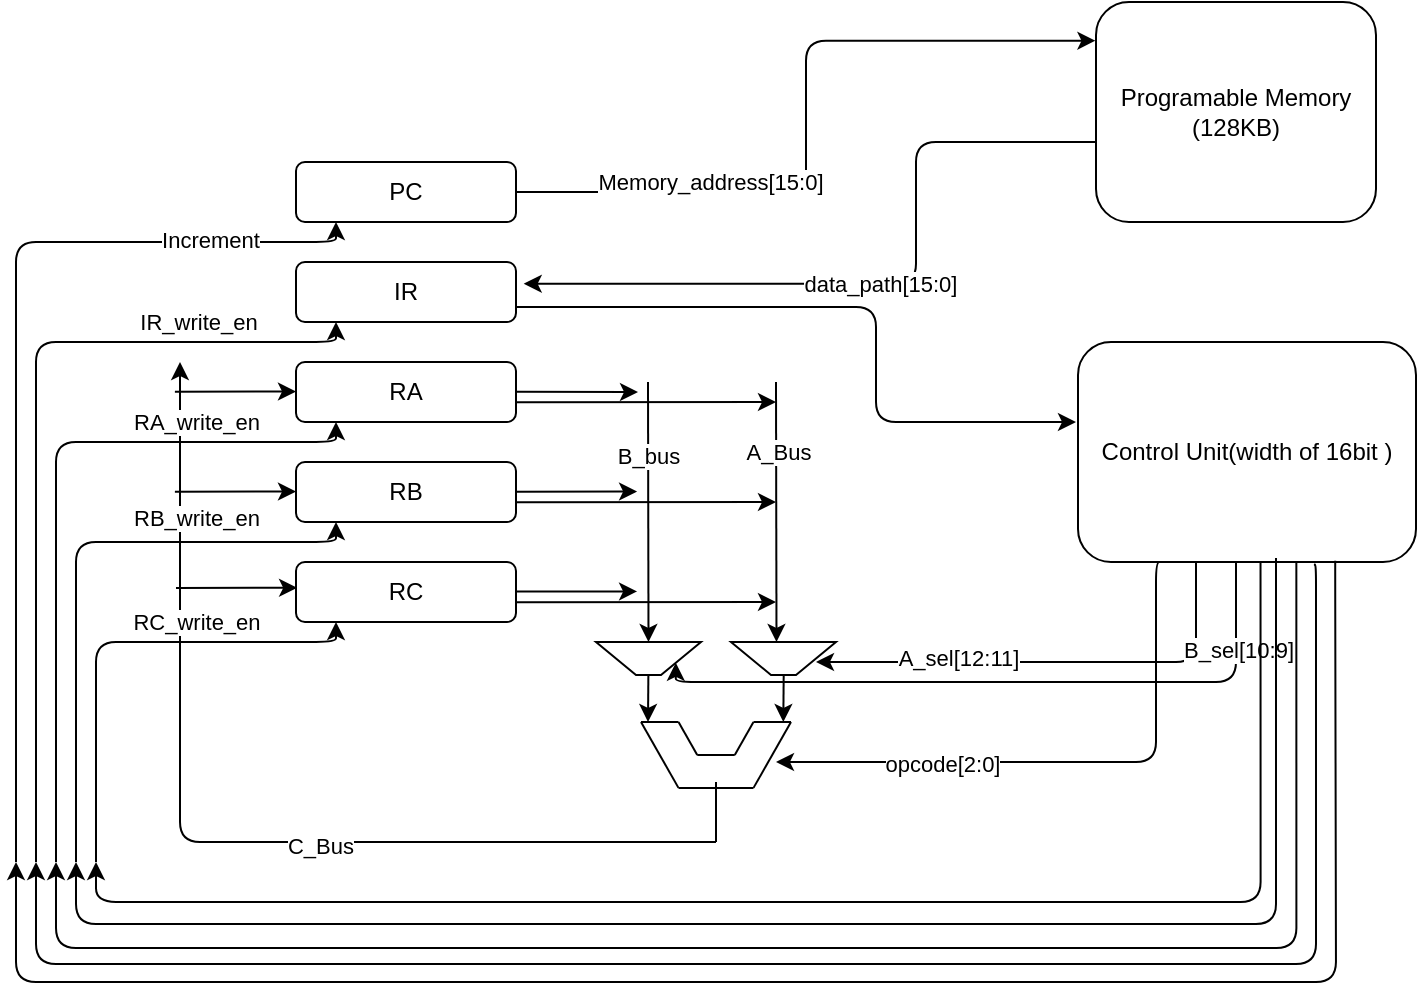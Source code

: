 <mxfile version="13.9.9" type="github">
  <diagram name="Page-1" id="edf60f1a-56cd-e834-aa8a-f176f3a09ee4">
    <mxGraphModel dx="1185" dy="644" grid="1" gridSize="10" guides="1" tooltips="1" connect="1" arrows="1" fold="1" page="1" pageScale="1" pageWidth="1100" pageHeight="850" background="#ffffff" math="0" shadow="0">
      <root>
        <mxCell id="0" />
        <mxCell id="1" parent="0" />
        <mxCell id="Y2lsLYGI2nnwo4hwXiAG-1" value="PC" style="rounded=1;whiteSpace=wrap;html=1;" vertex="1" parent="1">
          <mxGeometry x="160" y="100" width="110" height="30" as="geometry" />
        </mxCell>
        <mxCell id="Y2lsLYGI2nnwo4hwXiAG-2" value="IR" style="rounded=1;whiteSpace=wrap;html=1;" vertex="1" parent="1">
          <mxGeometry x="160" y="150" width="110" height="30" as="geometry" />
        </mxCell>
        <mxCell id="Y2lsLYGI2nnwo4hwXiAG-3" value="RA" style="rounded=1;whiteSpace=wrap;html=1;" vertex="1" parent="1">
          <mxGeometry x="160" y="200" width="110" height="30" as="geometry" />
        </mxCell>
        <mxCell id="Y2lsLYGI2nnwo4hwXiAG-4" value="RB" style="rounded=1;whiteSpace=wrap;html=1;" vertex="1" parent="1">
          <mxGeometry x="160" y="250" width="110" height="30" as="geometry" />
        </mxCell>
        <mxCell id="Y2lsLYGI2nnwo4hwXiAG-5" value="RC" style="rounded=1;whiteSpace=wrap;html=1;" vertex="1" parent="1">
          <mxGeometry x="160" y="300" width="110" height="30" as="geometry" />
        </mxCell>
        <mxCell id="Y2lsLYGI2nnwo4hwXiAG-28" value="" style="group" vertex="1" connectable="0" parent="1">
          <mxGeometry x="310" y="340" width="120" height="70" as="geometry" />
        </mxCell>
        <mxCell id="Y2lsLYGI2nnwo4hwXiAG-7" value="" style="shape=trapezoid;perimeter=trapezoidPerimeter;whiteSpace=wrap;html=1;fixedSize=1;rotation=-180;" vertex="1" parent="Y2lsLYGI2nnwo4hwXiAG-28">
          <mxGeometry width="52.5" height="16.471" as="geometry" />
        </mxCell>
        <mxCell id="Y2lsLYGI2nnwo4hwXiAG-9" value="" style="shape=trapezoid;perimeter=trapezoidPerimeter;whiteSpace=wrap;html=1;fixedSize=1;rotation=-180;" vertex="1" parent="Y2lsLYGI2nnwo4hwXiAG-28">
          <mxGeometry x="67.5" width="52.5" height="16.471" as="geometry" />
        </mxCell>
        <mxCell id="Y2lsLYGI2nnwo4hwXiAG-23" value="" style="group" vertex="1" connectable="0" parent="Y2lsLYGI2nnwo4hwXiAG-28">
          <mxGeometry x="22.5" y="39.999" width="75" height="32.941" as="geometry" />
        </mxCell>
        <mxCell id="Y2lsLYGI2nnwo4hwXiAG-14" value="" style="endArrow=none;html=1;" edge="1" parent="Y2lsLYGI2nnwo4hwXiAG-23">
          <mxGeometry width="50" height="50" relative="1" as="geometry">
            <mxPoint x="56.25" y="32.941" as="sourcePoint" />
            <mxPoint x="75" as="targetPoint" />
          </mxGeometry>
        </mxCell>
        <mxCell id="Y2lsLYGI2nnwo4hwXiAG-16" value="" style="endArrow=none;html=1;" edge="1" parent="Y2lsLYGI2nnwo4hwXiAG-23">
          <mxGeometry width="50" height="50" relative="1" as="geometry">
            <mxPoint x="56.25" y="32.941" as="sourcePoint" />
            <mxPoint x="18.75" y="32.941" as="targetPoint" />
          </mxGeometry>
        </mxCell>
        <mxCell id="Y2lsLYGI2nnwo4hwXiAG-17" value="" style="endArrow=none;html=1;" edge="1" parent="Y2lsLYGI2nnwo4hwXiAG-23">
          <mxGeometry width="50" height="50" relative="1" as="geometry">
            <mxPoint x="18.75" y="32.941" as="sourcePoint" />
            <mxPoint as="targetPoint" />
          </mxGeometry>
        </mxCell>
        <mxCell id="Y2lsLYGI2nnwo4hwXiAG-18" value="" style="endArrow=none;html=1;" edge="1" parent="Y2lsLYGI2nnwo4hwXiAG-23">
          <mxGeometry width="50" height="50" relative="1" as="geometry">
            <mxPoint x="56.25" as="sourcePoint" />
            <mxPoint x="75" as="targetPoint" />
          </mxGeometry>
        </mxCell>
        <mxCell id="Y2lsLYGI2nnwo4hwXiAG-19" value="" style="endArrow=none;html=1;" edge="1" parent="Y2lsLYGI2nnwo4hwXiAG-23">
          <mxGeometry width="50" height="50" relative="1" as="geometry">
            <mxPoint as="sourcePoint" />
            <mxPoint x="18.75" as="targetPoint" />
          </mxGeometry>
        </mxCell>
        <mxCell id="Y2lsLYGI2nnwo4hwXiAG-20" value="" style="endArrow=none;html=1;" edge="1" parent="Y2lsLYGI2nnwo4hwXiAG-23">
          <mxGeometry width="50" height="50" relative="1" as="geometry">
            <mxPoint x="18.75" as="sourcePoint" />
            <mxPoint x="28.125" y="16.471" as="targetPoint" />
          </mxGeometry>
        </mxCell>
        <mxCell id="Y2lsLYGI2nnwo4hwXiAG-21" value="" style="endArrow=none;html=1;" edge="1" parent="Y2lsLYGI2nnwo4hwXiAG-23">
          <mxGeometry width="50" height="50" relative="1" as="geometry">
            <mxPoint x="46.875" y="16.471" as="sourcePoint" />
            <mxPoint x="56.25" as="targetPoint" />
          </mxGeometry>
        </mxCell>
        <mxCell id="Y2lsLYGI2nnwo4hwXiAG-22" value="" style="endArrow=none;html=1;" edge="1" parent="Y2lsLYGI2nnwo4hwXiAG-23">
          <mxGeometry width="50" height="50" relative="1" as="geometry">
            <mxPoint x="28.125" y="16.471" as="sourcePoint" />
            <mxPoint x="46.875" y="16.471" as="targetPoint" />
          </mxGeometry>
        </mxCell>
        <mxCell id="Y2lsLYGI2nnwo4hwXiAG-30" value="" style="endArrow=classic;html=1;" edge="1" parent="Y2lsLYGI2nnwo4hwXiAG-28">
          <mxGeometry width="50" height="50" relative="1" as="geometry">
            <mxPoint x="26.18" y="16.47" as="sourcePoint" />
            <mxPoint x="26" y="40" as="targetPoint" />
          </mxGeometry>
        </mxCell>
        <mxCell id="Y2lsLYGI2nnwo4hwXiAG-31" value="" style="endArrow=classic;html=1;" edge="1" parent="Y2lsLYGI2nnwo4hwXiAG-28">
          <mxGeometry width="50" height="50" relative="1" as="geometry">
            <mxPoint x="93.84" y="16.47" as="sourcePoint" />
            <mxPoint x="93.66" y="40" as="targetPoint" />
          </mxGeometry>
        </mxCell>
        <mxCell id="Y2lsLYGI2nnwo4hwXiAG-33" value="" style="edgeStyle=segmentEdgeStyle;endArrow=classic;html=1;jumpSize=0;" edge="1" parent="1">
          <mxGeometry width="50" height="50" relative="1" as="geometry">
            <mxPoint x="370" y="440" as="sourcePoint" />
            <mxPoint x="102" y="200" as="targetPoint" />
          </mxGeometry>
        </mxCell>
        <mxCell id="Y2lsLYGI2nnwo4hwXiAG-95" value="C_Bus" style="edgeLabel;html=1;align=center;verticalAlign=middle;resizable=0;points=[];" vertex="1" connectable="0" parent="Y2lsLYGI2nnwo4hwXiAG-33">
          <mxGeometry x="-0.221" y="2" relative="1" as="geometry">
            <mxPoint as="offset" />
          </mxGeometry>
        </mxCell>
        <mxCell id="Y2lsLYGI2nnwo4hwXiAG-46" value="" style="endArrow=none;html=1;strokeWidth=1;" edge="1" parent="1">
          <mxGeometry width="50" height="50" relative="1" as="geometry">
            <mxPoint x="370" y="440" as="sourcePoint" />
            <mxPoint x="370" y="410" as="targetPoint" />
          </mxGeometry>
        </mxCell>
        <mxCell id="Y2lsLYGI2nnwo4hwXiAG-48" value="" style="endArrow=classic;html=1;strokeWidth=1;entryX=0.005;entryY=0.43;entryDx=0;entryDy=0;entryPerimeter=0;" edge="1" parent="1" target="Y2lsLYGI2nnwo4hwXiAG-5">
          <mxGeometry width="50" height="50" relative="1" as="geometry">
            <mxPoint x="100" y="313" as="sourcePoint" />
            <mxPoint x="160" y="290" as="targetPoint" />
          </mxGeometry>
        </mxCell>
        <mxCell id="Y2lsLYGI2nnwo4hwXiAG-49" value="" style="endArrow=classic;html=1;strokeWidth=1;entryX=0.005;entryY=0.43;entryDx=0;entryDy=0;entryPerimeter=0;" edge="1" parent="1">
          <mxGeometry width="50" height="50" relative="1" as="geometry">
            <mxPoint x="99.45" y="264.86" as="sourcePoint" />
            <mxPoint x="160.0" y="264.76" as="targetPoint" />
          </mxGeometry>
        </mxCell>
        <mxCell id="Y2lsLYGI2nnwo4hwXiAG-50" value="" style="endArrow=classic;html=1;strokeWidth=1;entryX=0.005;entryY=0.43;entryDx=0;entryDy=0;entryPerimeter=0;" edge="1" parent="1">
          <mxGeometry width="50" height="50" relative="1" as="geometry">
            <mxPoint x="99.45" y="214.86" as="sourcePoint" />
            <mxPoint x="160.0" y="214.76" as="targetPoint" />
          </mxGeometry>
        </mxCell>
        <mxCell id="Y2lsLYGI2nnwo4hwXiAG-51" value="" style="endArrow=classic;html=1;strokeWidth=1;entryX=0.5;entryY=1;entryDx=0;entryDy=0;" edge="1" parent="1" target="Y2lsLYGI2nnwo4hwXiAG-7">
          <mxGeometry width="50" height="50" relative="1" as="geometry">
            <mxPoint x="336" y="210" as="sourcePoint" />
            <mxPoint x="360" y="150" as="targetPoint" />
          </mxGeometry>
        </mxCell>
        <mxCell id="Y2lsLYGI2nnwo4hwXiAG-97" value="B_bus" style="edgeLabel;html=1;align=center;verticalAlign=middle;resizable=0;points=[];" vertex="1" connectable="0" parent="Y2lsLYGI2nnwo4hwXiAG-51">
          <mxGeometry x="-0.431" relative="1" as="geometry">
            <mxPoint as="offset" />
          </mxGeometry>
        </mxCell>
        <mxCell id="Y2lsLYGI2nnwo4hwXiAG-53" value="" style="endArrow=classic;html=1;strokeWidth=1;entryX=0.5;entryY=1;entryDx=0;entryDy=0;" edge="1" parent="1">
          <mxGeometry width="50" height="50" relative="1" as="geometry">
            <mxPoint x="400" y="210" as="sourcePoint" />
            <mxPoint x="400.25" y="340" as="targetPoint" />
          </mxGeometry>
        </mxCell>
        <mxCell id="Y2lsLYGI2nnwo4hwXiAG-96" value="A_Bus" style="edgeLabel;html=1;align=center;verticalAlign=middle;resizable=0;points=[];" vertex="1" connectable="0" parent="Y2lsLYGI2nnwo4hwXiAG-53">
          <mxGeometry x="-0.462" y="1" relative="1" as="geometry">
            <mxPoint as="offset" />
          </mxGeometry>
        </mxCell>
        <mxCell id="Y2lsLYGI2nnwo4hwXiAG-54" value="" style="endArrow=classic;html=1;strokeWidth=1;" edge="1" parent="1">
          <mxGeometry width="50" height="50" relative="1" as="geometry">
            <mxPoint x="270.0" y="214.86" as="sourcePoint" />
            <mxPoint x="331" y="215" as="targetPoint" />
          </mxGeometry>
        </mxCell>
        <mxCell id="Y2lsLYGI2nnwo4hwXiAG-55" value="" style="endArrow=classic;html=1;strokeWidth=1;entryX=0.005;entryY=0.43;entryDx=0;entryDy=0;entryPerimeter=0;" edge="1" parent="1">
          <mxGeometry width="50" height="50" relative="1" as="geometry">
            <mxPoint x="270.0" y="264.86" as="sourcePoint" />
            <mxPoint x="330.55" y="264.76" as="targetPoint" />
          </mxGeometry>
        </mxCell>
        <mxCell id="Y2lsLYGI2nnwo4hwXiAG-56" value="" style="endArrow=classic;html=1;strokeWidth=1;entryX=0.005;entryY=0.43;entryDx=0;entryDy=0;entryPerimeter=0;" edge="1" parent="1">
          <mxGeometry width="50" height="50" relative="1" as="geometry">
            <mxPoint x="270.0" y="314.81" as="sourcePoint" />
            <mxPoint x="330.55" y="314.71" as="targetPoint" />
          </mxGeometry>
        </mxCell>
        <mxCell id="Y2lsLYGI2nnwo4hwXiAG-57" value="" style="endArrow=classic;html=1;strokeWidth=1;" edge="1" parent="1">
          <mxGeometry width="50" height="50" relative="1" as="geometry">
            <mxPoint x="270.0" y="220.1" as="sourcePoint" />
            <mxPoint x="400" y="220" as="targetPoint" />
          </mxGeometry>
        </mxCell>
        <mxCell id="Y2lsLYGI2nnwo4hwXiAG-58" value="" style="endArrow=classic;html=1;strokeWidth=1;" edge="1" parent="1">
          <mxGeometry width="50" height="50" relative="1" as="geometry">
            <mxPoint x="270" y="270.1" as="sourcePoint" />
            <mxPoint x="400" y="270" as="targetPoint" />
          </mxGeometry>
        </mxCell>
        <mxCell id="Y2lsLYGI2nnwo4hwXiAG-59" value="" style="endArrow=classic;html=1;strokeWidth=1;" edge="1" parent="1">
          <mxGeometry width="50" height="50" relative="1" as="geometry">
            <mxPoint x="270" y="320.1" as="sourcePoint" />
            <mxPoint x="400" y="320" as="targetPoint" />
          </mxGeometry>
        </mxCell>
        <mxCell id="Y2lsLYGI2nnwo4hwXiAG-79" value="Programable Memory (128KB)" style="rounded=1;whiteSpace=wrap;html=1;strokeWidth=1;" vertex="1" parent="1">
          <mxGeometry x="560" y="20" width="140" height="110" as="geometry" />
        </mxCell>
        <mxCell id="Y2lsLYGI2nnwo4hwXiAG-80" value="" style="edgeStyle=elbowEdgeStyle;elbow=horizontal;endArrow=classic;html=1;strokeWidth=1;entryX=-0.002;entryY=0.176;entryDx=0;entryDy=0;entryPerimeter=0;exitX=1;exitY=0.5;exitDx=0;exitDy=0;" edge="1" parent="1" source="Y2lsLYGI2nnwo4hwXiAG-1" target="Y2lsLYGI2nnwo4hwXiAG-79">
          <mxGeometry width="50" height="50" relative="1" as="geometry">
            <mxPoint x="260" y="100" as="sourcePoint" />
            <mxPoint x="310" y="50" as="targetPoint" />
          </mxGeometry>
        </mxCell>
        <mxCell id="Y2lsLYGI2nnwo4hwXiAG-98" value="Memory_address[15:0]" style="edgeLabel;html=1;align=center;verticalAlign=middle;resizable=0;points=[];" vertex="1" connectable="0" parent="Y2lsLYGI2nnwo4hwXiAG-80">
          <mxGeometry x="-0.469" y="5" relative="1" as="geometry">
            <mxPoint as="offset" />
          </mxGeometry>
        </mxCell>
        <mxCell id="Y2lsLYGI2nnwo4hwXiAG-82" value="data_path[15:0]" style="edgeStyle=elbowEdgeStyle;elbow=horizontal;endArrow=classic;html=1;strokeWidth=1;entryX=1.035;entryY=0.362;entryDx=0;entryDy=0;entryPerimeter=0;exitX=1;exitY=0.5;exitDx=0;exitDy=0;" edge="1" parent="1" target="Y2lsLYGI2nnwo4hwXiAG-2">
          <mxGeometry width="50" height="50" relative="1" as="geometry">
            <mxPoint x="560" y="90" as="sourcePoint" />
            <mxPoint x="270.28" y="165.64" as="targetPoint" />
            <Array as="points">
              <mxPoint x="470" y="130" />
            </Array>
          </mxGeometry>
        </mxCell>
        <mxCell id="Y2lsLYGI2nnwo4hwXiAG-84" value="Control Unit(width of 16bit )" style="rounded=1;whiteSpace=wrap;html=1;strokeWidth=1;" vertex="1" parent="1">
          <mxGeometry x="551" y="190" width="169" height="110" as="geometry" />
        </mxCell>
        <mxCell id="Y2lsLYGI2nnwo4hwXiAG-85" value="" style="edgeStyle=elbowEdgeStyle;elbow=horizontal;endArrow=classic;html=1;strokeWidth=1;exitX=1;exitY=0.75;exitDx=0;exitDy=0;" edge="1" parent="1" source="Y2lsLYGI2nnwo4hwXiAG-2">
          <mxGeometry width="50" height="50" relative="1" as="geometry">
            <mxPoint x="500" y="280" as="sourcePoint" />
            <mxPoint x="550" y="230" as="targetPoint" />
            <Array as="points">
              <mxPoint x="450" y="180" />
              <mxPoint x="470" y="180" />
              <mxPoint x="300" y="165" />
              <mxPoint x="280" y="170" />
              <mxPoint x="470" y="230" />
            </Array>
          </mxGeometry>
        </mxCell>
        <mxCell id="Y2lsLYGI2nnwo4hwXiAG-89" value="" style="edgeStyle=segmentEdgeStyle;endArrow=classic;html=1;strokeWidth=1;exitX=0.25;exitY=1;exitDx=0;exitDy=0;" edge="1" parent="1" source="Y2lsLYGI2nnwo4hwXiAG-84">
          <mxGeometry width="50" height="50" relative="1" as="geometry">
            <mxPoint x="590" y="300" as="sourcePoint" />
            <mxPoint x="400" y="400" as="targetPoint" />
            <Array as="points">
              <mxPoint x="590" y="300" />
              <mxPoint x="590" y="400" />
            </Array>
          </mxGeometry>
        </mxCell>
        <mxCell id="Y2lsLYGI2nnwo4hwXiAG-99" value="opcode[2:0]" style="edgeLabel;html=1;align=center;verticalAlign=middle;resizable=0;points=[];" vertex="1" connectable="0" parent="Y2lsLYGI2nnwo4hwXiAG-89">
          <mxGeometry x="0.434" y="1" relative="1" as="geometry">
            <mxPoint as="offset" />
          </mxGeometry>
        </mxCell>
        <mxCell id="Y2lsLYGI2nnwo4hwXiAG-90" value="" style="edgeStyle=segmentEdgeStyle;endArrow=classic;html=1;strokeWidth=1;" edge="1" parent="1">
          <mxGeometry width="50" height="50" relative="1" as="geometry">
            <mxPoint x="610" y="300" as="sourcePoint" />
            <mxPoint x="420" y="350" as="targetPoint" />
            <Array as="points">
              <mxPoint x="610" y="350" />
            </Array>
          </mxGeometry>
        </mxCell>
        <mxCell id="Y2lsLYGI2nnwo4hwXiAG-101" value="A_sel[12:11]" style="edgeLabel;html=1;align=center;verticalAlign=middle;resizable=0;points=[];" vertex="1" connectable="0" parent="Y2lsLYGI2nnwo4hwXiAG-90">
          <mxGeometry x="0.41" y="-2" relative="1" as="geometry">
            <mxPoint as="offset" />
          </mxGeometry>
        </mxCell>
        <mxCell id="Y2lsLYGI2nnwo4hwXiAG-91" value="" style="edgeStyle=elbowEdgeStyle;elbow=vertical;endArrow=classic;html=1;strokeWidth=1;entryX=0;entryY=0.25;entryDx=0;entryDy=0;" edge="1" parent="1" target="Y2lsLYGI2nnwo4hwXiAG-7">
          <mxGeometry width="50" height="50" relative="1" as="geometry">
            <mxPoint x="630" y="300" as="sourcePoint" />
            <mxPoint x="370" y="360" as="targetPoint" />
            <Array as="points">
              <mxPoint x="500" y="360" />
            </Array>
          </mxGeometry>
        </mxCell>
        <mxCell id="Y2lsLYGI2nnwo4hwXiAG-100" value="B_sel[10:9]" style="edgeLabel;html=1;align=center;verticalAlign=middle;resizable=0;points=[];" vertex="1" connectable="0" parent="Y2lsLYGI2nnwo4hwXiAG-91">
          <mxGeometry x="-0.751" y="1" relative="1" as="geometry">
            <mxPoint as="offset" />
          </mxGeometry>
        </mxCell>
        <mxCell id="Y2lsLYGI2nnwo4hwXiAG-103" value="" style="edgeStyle=elbowEdgeStyle;elbow=vertical;endArrow=classic;html=1;strokeWidth=1;" edge="1" parent="1">
          <mxGeometry width="50" height="50" relative="1" as="geometry">
            <mxPoint x="20" y="450" as="sourcePoint" />
            <mxPoint x="180" y="130" as="targetPoint" />
            <Array as="points">
              <mxPoint x="100" y="140" />
            </Array>
          </mxGeometry>
        </mxCell>
        <mxCell id="Y2lsLYGI2nnwo4hwXiAG-120" value="Increment" style="edgeLabel;html=1;align=center;verticalAlign=middle;resizable=0;points=[];" vertex="1" connectable="0" parent="Y2lsLYGI2nnwo4hwXiAG-103">
          <mxGeometry x="0.694" y="1" relative="1" as="geometry">
            <mxPoint as="offset" />
          </mxGeometry>
        </mxCell>
        <mxCell id="Y2lsLYGI2nnwo4hwXiAG-105" value="" style="edgeStyle=elbowEdgeStyle;elbow=vertical;endArrow=classic;html=1;strokeWidth=1;" edge="1" parent="1">
          <mxGeometry width="50" height="50" relative="1" as="geometry">
            <mxPoint x="30" y="450" as="sourcePoint" />
            <mxPoint x="180" y="180" as="targetPoint" />
            <Array as="points">
              <mxPoint x="100" y="190" />
            </Array>
          </mxGeometry>
        </mxCell>
        <mxCell id="Y2lsLYGI2nnwo4hwXiAG-121" value="IR_write_en" style="edgeLabel;html=1;align=center;verticalAlign=middle;resizable=0;points=[];" vertex="1" connectable="0" parent="Y2lsLYGI2nnwo4hwXiAG-105">
          <mxGeometry x="0.556" y="-3" relative="1" as="geometry">
            <mxPoint x="13.33" y="-13" as="offset" />
          </mxGeometry>
        </mxCell>
        <mxCell id="Y2lsLYGI2nnwo4hwXiAG-106" value="" style="edgeStyle=elbowEdgeStyle;elbow=vertical;endArrow=classic;html=1;strokeWidth=1;" edge="1" parent="1">
          <mxGeometry width="50" height="50" relative="1" as="geometry">
            <mxPoint x="40" y="450" as="sourcePoint" />
            <mxPoint x="180" y="230" as="targetPoint" />
            <Array as="points">
              <mxPoint x="100" y="240" />
            </Array>
          </mxGeometry>
        </mxCell>
        <mxCell id="Y2lsLYGI2nnwo4hwXiAG-122" value="RA_write_en" style="edgeLabel;html=1;align=center;verticalAlign=middle;resizable=0;points=[];" vertex="1" connectable="0" parent="Y2lsLYGI2nnwo4hwXiAG-106">
          <mxGeometry x="0.38" y="2" relative="1" as="geometry">
            <mxPoint x="31.67" y="-8" as="offset" />
          </mxGeometry>
        </mxCell>
        <mxCell id="Y2lsLYGI2nnwo4hwXiAG-107" value="" style="edgeStyle=elbowEdgeStyle;elbow=vertical;endArrow=classic;html=1;strokeWidth=1;" edge="1" parent="1">
          <mxGeometry width="50" height="50" relative="1" as="geometry">
            <mxPoint x="50" y="450" as="sourcePoint" />
            <mxPoint x="180" y="280" as="targetPoint" />
            <Array as="points">
              <mxPoint x="100" y="290" />
            </Array>
          </mxGeometry>
        </mxCell>
        <mxCell id="Y2lsLYGI2nnwo4hwXiAG-108" value="" style="edgeStyle=elbowEdgeStyle;elbow=vertical;endArrow=classic;html=1;strokeWidth=1;" edge="1" parent="1">
          <mxGeometry width="50" height="50" relative="1" as="geometry">
            <mxPoint x="60" y="450" as="sourcePoint" />
            <mxPoint x="180" y="330" as="targetPoint" />
            <Array as="points">
              <mxPoint x="100" y="340" />
            </Array>
          </mxGeometry>
        </mxCell>
        <mxCell id="Y2lsLYGI2nnwo4hwXiAG-113" value="" style="edgeStyle=segmentEdgeStyle;endArrow=classic;html=1;strokeWidth=1;exitX=0.54;exitY=0.995;exitDx=0;exitDy=0;exitPerimeter=0;" edge="1" parent="1" source="Y2lsLYGI2nnwo4hwXiAG-84">
          <mxGeometry width="50" height="50" relative="1" as="geometry">
            <mxPoint x="660" y="300" as="sourcePoint" />
            <mxPoint x="60" y="450" as="targetPoint" />
            <Array as="points">
              <mxPoint x="642" y="470" />
              <mxPoint x="60" y="470" />
            </Array>
          </mxGeometry>
        </mxCell>
        <mxCell id="Y2lsLYGI2nnwo4hwXiAG-114" value="" style="edgeStyle=segmentEdgeStyle;endArrow=classic;html=1;strokeWidth=1;" edge="1" parent="1">
          <mxGeometry width="50" height="50" relative="1" as="geometry">
            <mxPoint x="650" y="298" as="sourcePoint" />
            <mxPoint x="50" y="450" as="targetPoint" />
            <Array as="points">
              <mxPoint x="650" y="298" />
              <mxPoint x="650" y="481" />
              <mxPoint x="50" y="481" />
            </Array>
          </mxGeometry>
        </mxCell>
        <mxCell id="Y2lsLYGI2nnwo4hwXiAG-117" value="" style="edgeStyle=segmentEdgeStyle;endArrow=classic;html=1;strokeWidth=1;exitX=0.646;exitY=0.998;exitDx=0;exitDy=0;exitPerimeter=0;" edge="1" parent="1" source="Y2lsLYGI2nnwo4hwXiAG-84">
          <mxGeometry width="50" height="50" relative="1" as="geometry">
            <mxPoint x="660" y="310" as="sourcePoint" />
            <mxPoint x="40" y="450" as="targetPoint" />
            <Array as="points">
              <mxPoint x="660" y="493" />
              <mxPoint x="40" y="493" />
            </Array>
          </mxGeometry>
        </mxCell>
        <mxCell id="Y2lsLYGI2nnwo4hwXiAG-118" value="" style="edgeStyle=segmentEdgeStyle;endArrow=classic;html=1;strokeWidth=1;exitX=0.698;exitY=1.012;exitDx=0;exitDy=0;exitPerimeter=0;" edge="1" parent="1" source="Y2lsLYGI2nnwo4hwXiAG-84">
          <mxGeometry width="50" height="50" relative="1" as="geometry">
            <mxPoint x="670.343" y="310.0" as="sourcePoint" />
            <mxPoint x="30" y="450" as="targetPoint" />
            <Array as="points">
              <mxPoint x="670" y="301" />
              <mxPoint x="670" y="501" />
              <mxPoint x="30" y="501" />
            </Array>
          </mxGeometry>
        </mxCell>
        <mxCell id="Y2lsLYGI2nnwo4hwXiAG-119" value="" style="edgeStyle=segmentEdgeStyle;endArrow=classic;html=1;strokeWidth=1;exitX=0.761;exitY=0.994;exitDx=0;exitDy=0;exitPerimeter=0;" edge="1" parent="1" source="Y2lsLYGI2nnwo4hwXiAG-84">
          <mxGeometry width="50" height="50" relative="1" as="geometry">
            <mxPoint x="680" y="310" as="sourcePoint" />
            <mxPoint x="20" y="450" as="targetPoint" />
            <Array as="points">
              <mxPoint x="680" y="310" />
              <mxPoint x="680" y="310" />
              <mxPoint x="680" y="510" />
              <mxPoint x="20" y="510" />
            </Array>
          </mxGeometry>
        </mxCell>
        <mxCell id="Y2lsLYGI2nnwo4hwXiAG-123" value="RB_write_en" style="edgeLabel;html=1;align=center;verticalAlign=middle;resizable=0;points=[];" vertex="1" connectable="0" parent="1">
          <mxGeometry x="130.003" y="220" as="geometry">
            <mxPoint x="-20" y="58" as="offset" />
          </mxGeometry>
        </mxCell>
        <mxCell id="Y2lsLYGI2nnwo4hwXiAG-124" value="RC_write_en" style="edgeLabel;html=1;align=center;verticalAlign=middle;resizable=0;points=[];" vertex="1" connectable="0" parent="1">
          <mxGeometry x="110.003" y="330" as="geometry" />
        </mxCell>
      </root>
    </mxGraphModel>
  </diagram>
</mxfile>
